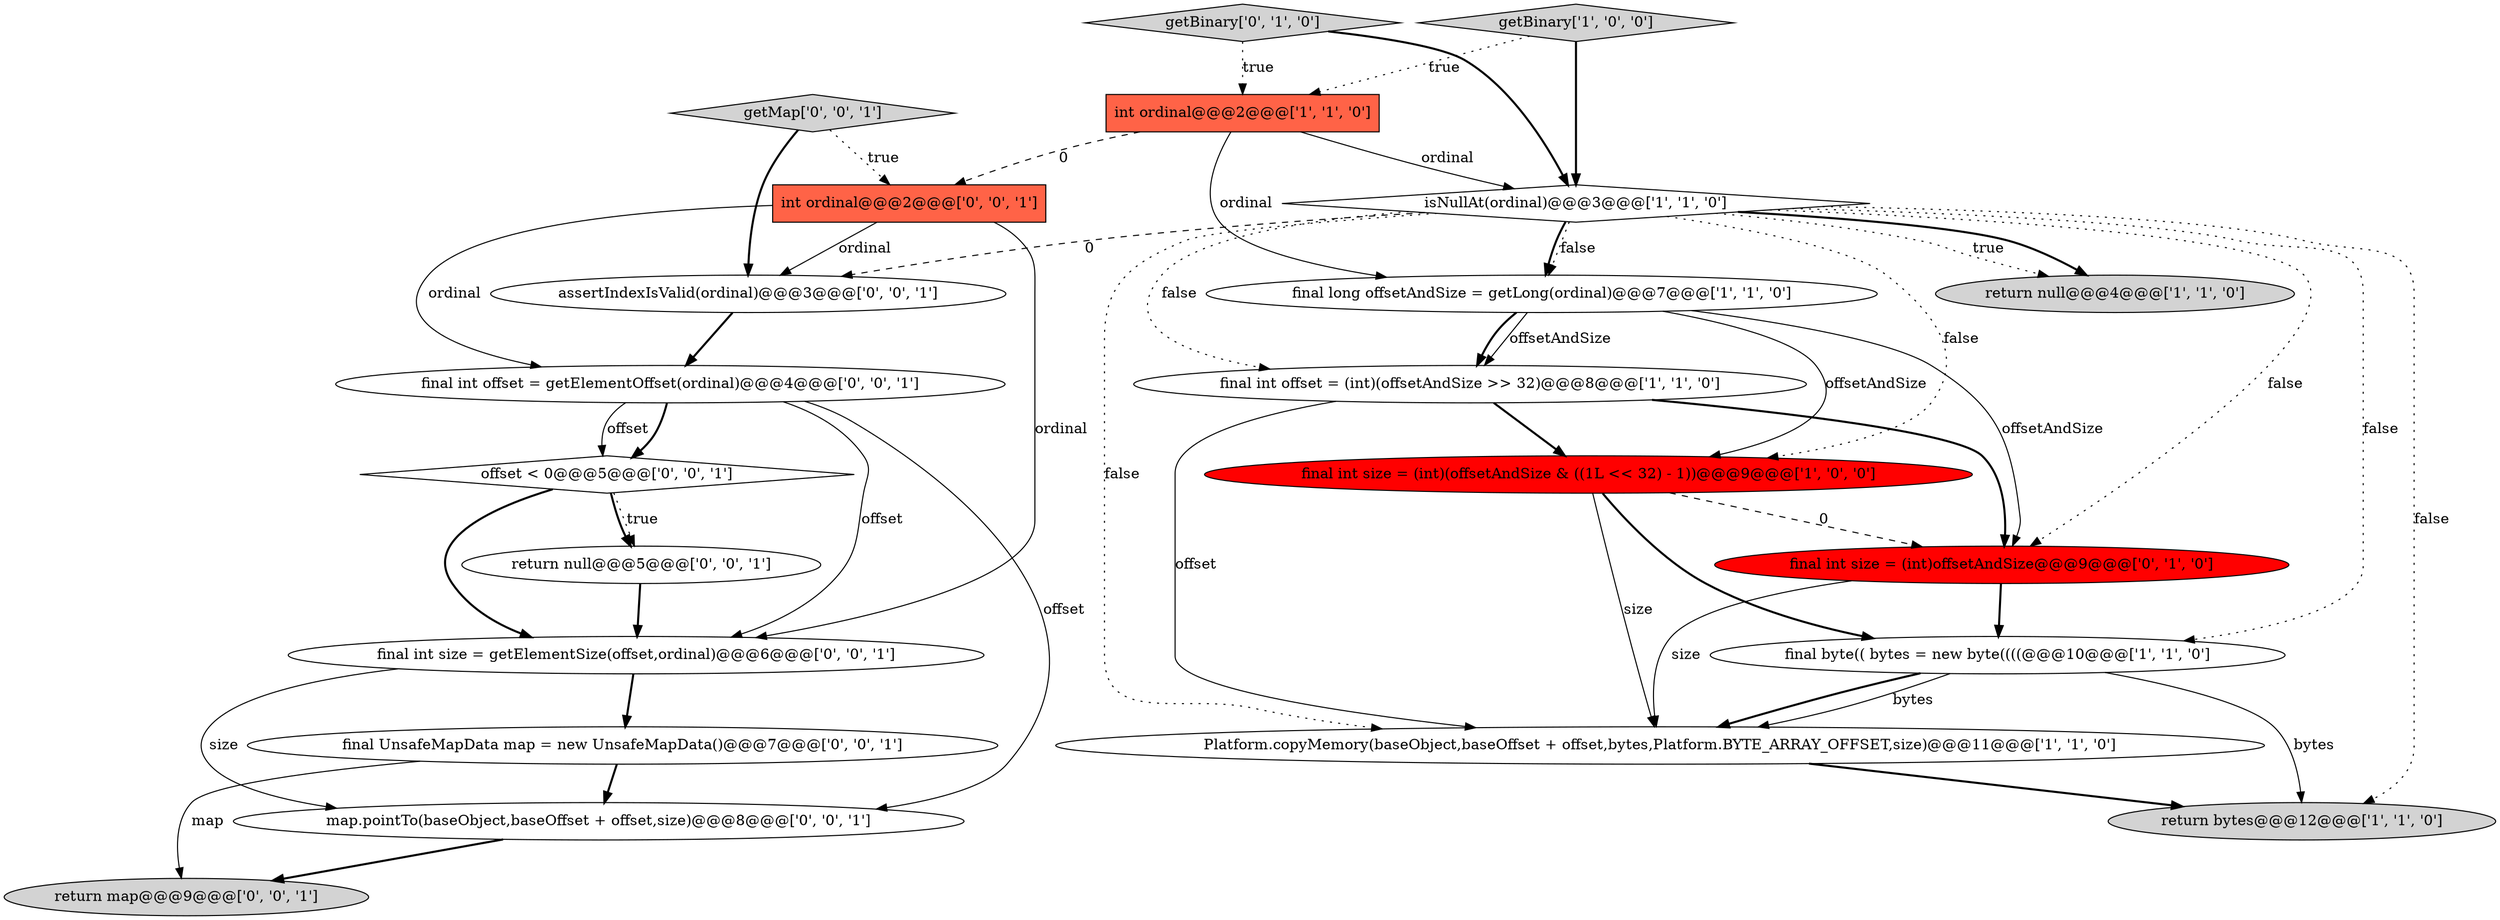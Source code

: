 digraph {
17 [style = filled, label = "map.pointTo(baseObject,baseOffset + offset,size)@@@8@@@['0', '0', '1']", fillcolor = white, shape = ellipse image = "AAA0AAABBB3BBB"];
11 [style = filled, label = "final int size = (int)offsetAndSize@@@9@@@['0', '1', '0']", fillcolor = red, shape = ellipse image = "AAA1AAABBB2BBB"];
15 [style = filled, label = "return null@@@5@@@['0', '0', '1']", fillcolor = white, shape = ellipse image = "AAA0AAABBB3BBB"];
20 [style = filled, label = "getMap['0', '0', '1']", fillcolor = lightgray, shape = diamond image = "AAA0AAABBB3BBB"];
14 [style = filled, label = "return map@@@9@@@['0', '0', '1']", fillcolor = lightgray, shape = ellipse image = "AAA0AAABBB3BBB"];
19 [style = filled, label = "offset < 0@@@5@@@['0', '0', '1']", fillcolor = white, shape = diamond image = "AAA0AAABBB3BBB"];
2 [style = filled, label = "getBinary['1', '0', '0']", fillcolor = lightgray, shape = diamond image = "AAA0AAABBB1BBB"];
4 [style = filled, label = "final int size = (int)(offsetAndSize & ((1L << 32) - 1))@@@9@@@['1', '0', '0']", fillcolor = red, shape = ellipse image = "AAA1AAABBB1BBB"];
0 [style = filled, label = "int ordinal@@@2@@@['1', '1', '0']", fillcolor = tomato, shape = box image = "AAA0AAABBB1BBB"];
3 [style = filled, label = "final long offsetAndSize = getLong(ordinal)@@@7@@@['1', '1', '0']", fillcolor = white, shape = ellipse image = "AAA0AAABBB1BBB"];
10 [style = filled, label = "getBinary['0', '1', '0']", fillcolor = lightgray, shape = diamond image = "AAA0AAABBB2BBB"];
1 [style = filled, label = "Platform.copyMemory(baseObject,baseOffset + offset,bytes,Platform.BYTE_ARRAY_OFFSET,size)@@@11@@@['1', '1', '0']", fillcolor = white, shape = ellipse image = "AAA0AAABBB1BBB"];
8 [style = filled, label = "isNullAt(ordinal)@@@3@@@['1', '1', '0']", fillcolor = white, shape = diamond image = "AAA0AAABBB1BBB"];
6 [style = filled, label = "return bytes@@@12@@@['1', '1', '0']", fillcolor = lightgray, shape = ellipse image = "AAA0AAABBB1BBB"];
13 [style = filled, label = "assertIndexIsValid(ordinal)@@@3@@@['0', '0', '1']", fillcolor = white, shape = ellipse image = "AAA0AAABBB3BBB"];
21 [style = filled, label = "final int size = getElementSize(offset,ordinal)@@@6@@@['0', '0', '1']", fillcolor = white, shape = ellipse image = "AAA0AAABBB3BBB"];
9 [style = filled, label = "return null@@@4@@@['1', '1', '0']", fillcolor = lightgray, shape = ellipse image = "AAA0AAABBB1BBB"];
16 [style = filled, label = "final UnsafeMapData map = new UnsafeMapData()@@@7@@@['0', '0', '1']", fillcolor = white, shape = ellipse image = "AAA0AAABBB3BBB"];
18 [style = filled, label = "final int offset = getElementOffset(ordinal)@@@4@@@['0', '0', '1']", fillcolor = white, shape = ellipse image = "AAA0AAABBB3BBB"];
5 [style = filled, label = "final byte(( bytes = new byte((((@@@10@@@['1', '1', '0']", fillcolor = white, shape = ellipse image = "AAA0AAABBB1BBB"];
7 [style = filled, label = "final int offset = (int)(offsetAndSize >> 32)@@@8@@@['1', '1', '0']", fillcolor = white, shape = ellipse image = "AAA0AAABBB1BBB"];
12 [style = filled, label = "int ordinal@@@2@@@['0', '0', '1']", fillcolor = tomato, shape = box image = "AAA0AAABBB3BBB"];
8->7 [style = dotted, label="false"];
12->18 [style = solid, label="ordinal"];
8->3 [style = dotted, label="false"];
7->11 [style = bold, label=""];
2->0 [style = dotted, label="true"];
8->11 [style = dotted, label="false"];
8->6 [style = dotted, label="false"];
20->13 [style = bold, label=""];
0->8 [style = solid, label="ordinal"];
16->14 [style = solid, label="map"];
15->21 [style = bold, label=""];
3->11 [style = solid, label="offsetAndSize"];
8->3 [style = bold, label=""];
18->19 [style = bold, label=""];
12->21 [style = solid, label="ordinal"];
8->4 [style = dotted, label="false"];
18->21 [style = solid, label="offset"];
21->17 [style = solid, label="size"];
7->4 [style = bold, label=""];
16->17 [style = bold, label=""];
0->12 [style = dashed, label="0"];
19->15 [style = dotted, label="true"];
5->1 [style = solid, label="bytes"];
18->19 [style = solid, label="offset"];
8->13 [style = dashed, label="0"];
18->17 [style = solid, label="offset"];
5->1 [style = bold, label=""];
3->7 [style = solid, label="offsetAndSize"];
11->5 [style = bold, label=""];
1->6 [style = bold, label=""];
10->8 [style = bold, label=""];
3->7 [style = bold, label=""];
17->14 [style = bold, label=""];
12->13 [style = solid, label="ordinal"];
11->1 [style = solid, label="size"];
7->1 [style = solid, label="offset"];
8->9 [style = bold, label=""];
5->6 [style = solid, label="bytes"];
0->3 [style = solid, label="ordinal"];
21->16 [style = bold, label=""];
10->0 [style = dotted, label="true"];
4->1 [style = solid, label="size"];
8->5 [style = dotted, label="false"];
20->12 [style = dotted, label="true"];
8->9 [style = dotted, label="true"];
4->11 [style = dashed, label="0"];
19->15 [style = bold, label=""];
8->1 [style = dotted, label="false"];
4->5 [style = bold, label=""];
3->4 [style = solid, label="offsetAndSize"];
13->18 [style = bold, label=""];
2->8 [style = bold, label=""];
19->21 [style = bold, label=""];
}
